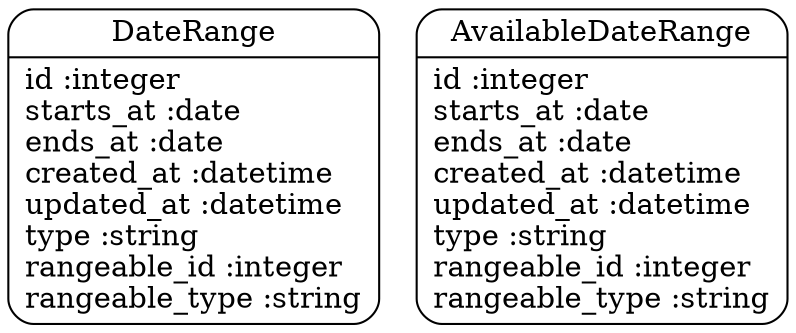 digraph models_diagram {
	graph[overlap=false, splines=true]
	"DateRange" [shape=Mrecord, label="{DateRange|id :integer\lstarts_at :date\lends_at :date\lcreated_at :datetime\lupdated_at :datetime\ltype :string\lrangeable_id :integer\lrangeable_type :string\l}"]
	"AvailableDateRange" [shape=Mrecord, label="{AvailableDateRange|id :integer\lstarts_at :date\lends_at :date\lcreated_at :datetime\lupdated_at :datetime\ltype :string\lrangeable_id :integer\lrangeable_type :string\l}"]
}
